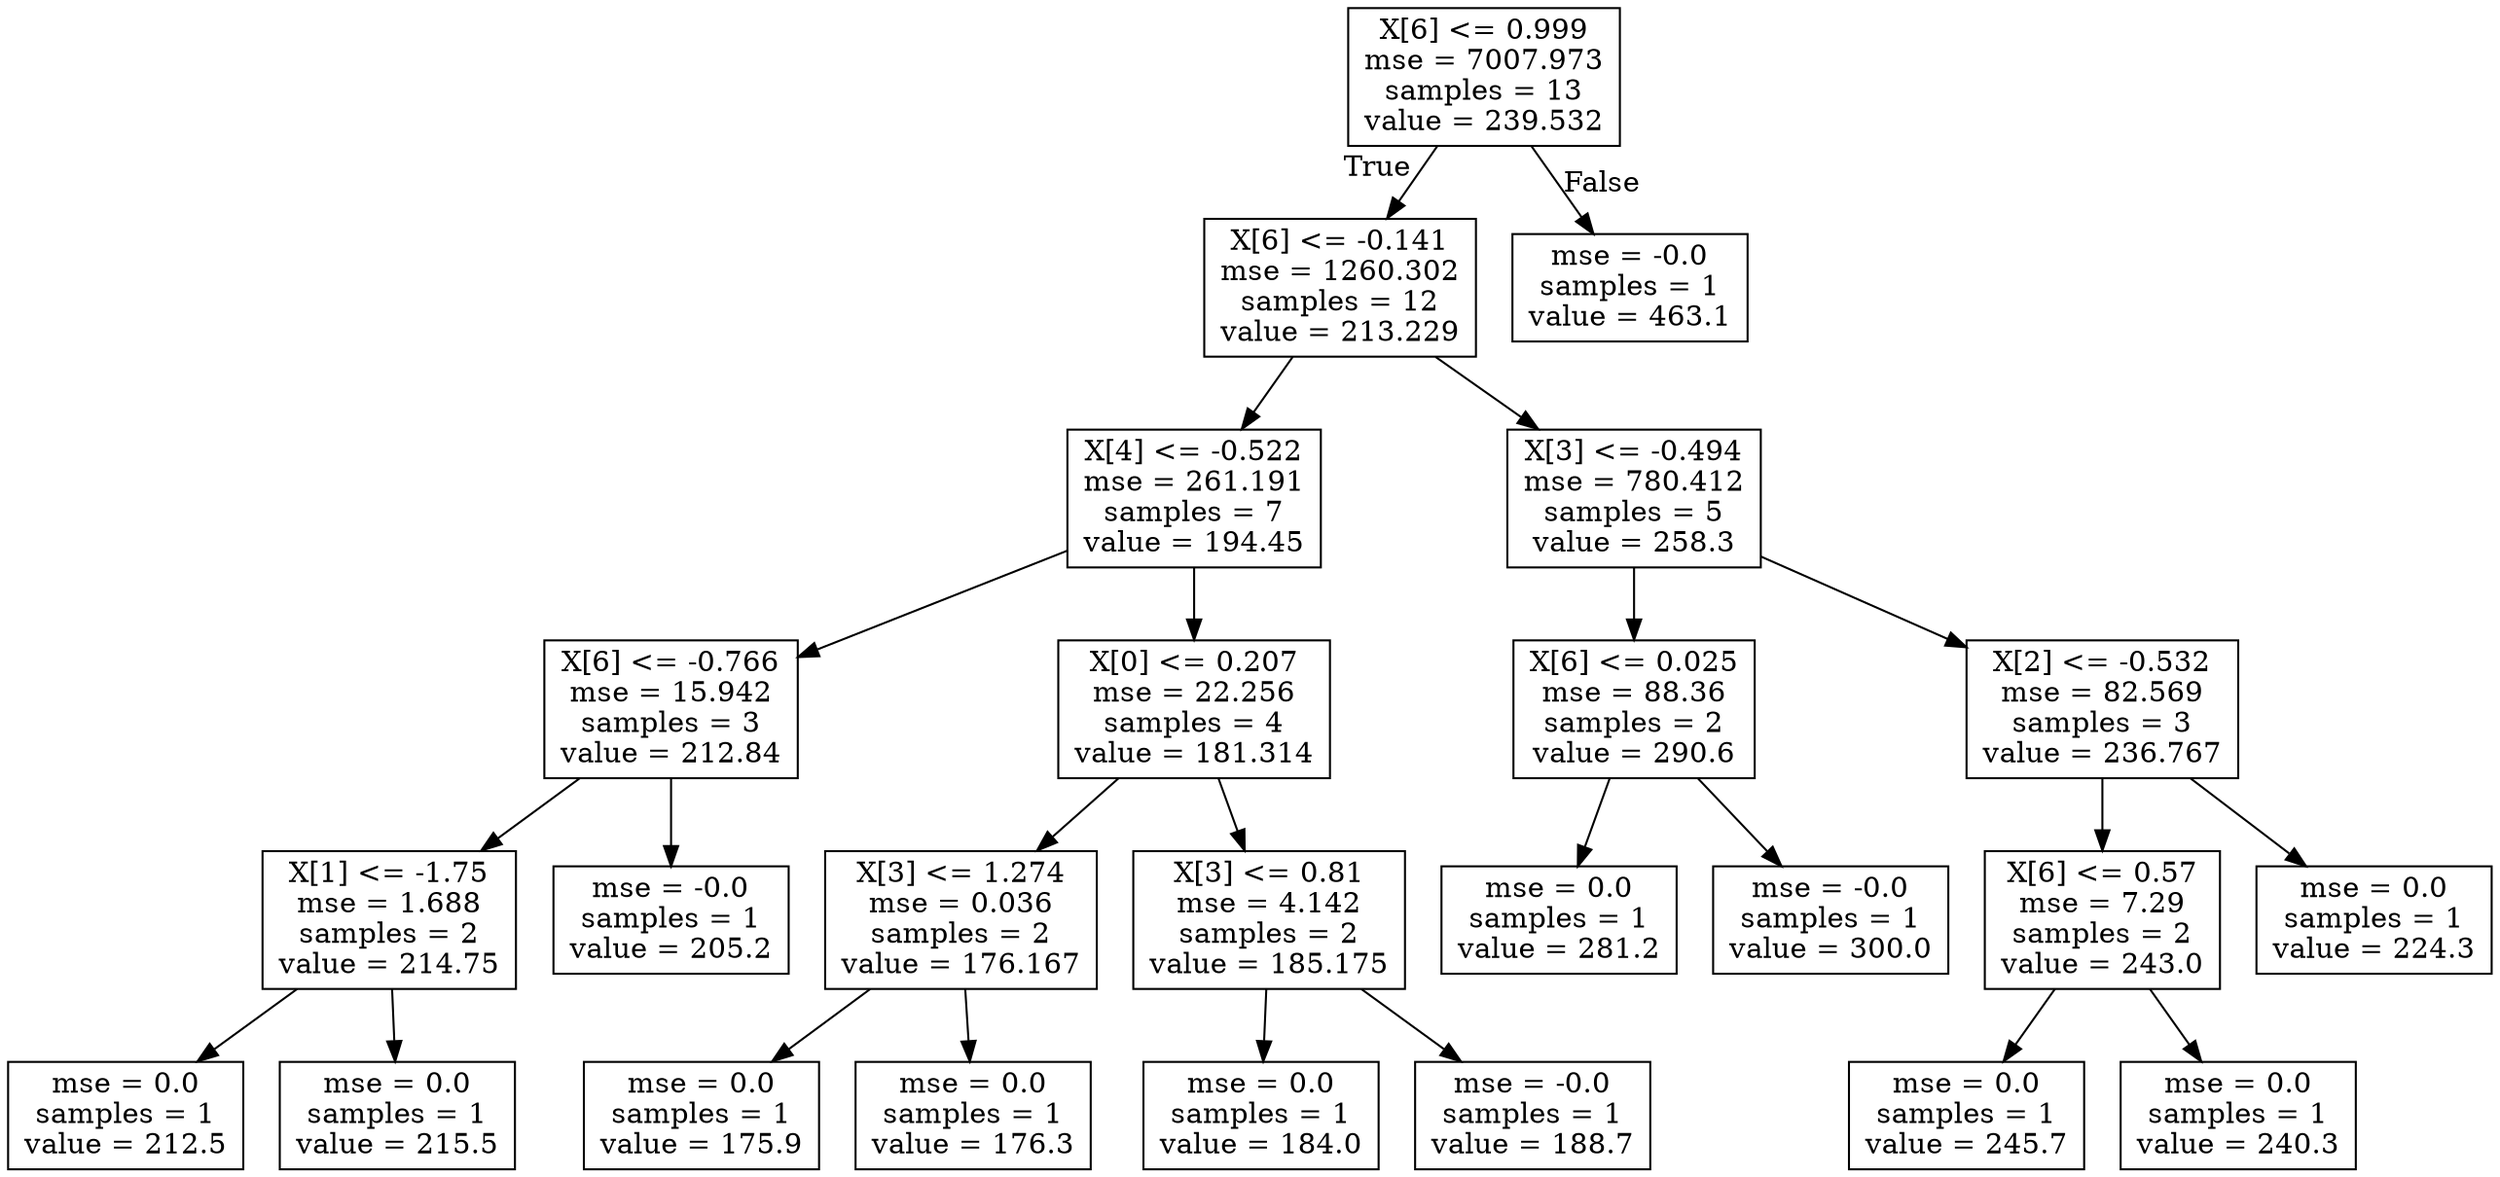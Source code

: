 digraph Tree {
node [shape=box] ;
0 [label="X[6] <= 0.999\nmse = 7007.973\nsamples = 13\nvalue = 239.532"] ;
1 [label="X[6] <= -0.141\nmse = 1260.302\nsamples = 12\nvalue = 213.229"] ;
0 -> 1 [labeldistance=2.5, labelangle=45, headlabel="True"] ;
2 [label="X[4] <= -0.522\nmse = 261.191\nsamples = 7\nvalue = 194.45"] ;
1 -> 2 ;
3 [label="X[6] <= -0.766\nmse = 15.942\nsamples = 3\nvalue = 212.84"] ;
2 -> 3 ;
4 [label="X[1] <= -1.75\nmse = 1.688\nsamples = 2\nvalue = 214.75"] ;
3 -> 4 ;
5 [label="mse = 0.0\nsamples = 1\nvalue = 212.5"] ;
4 -> 5 ;
6 [label="mse = 0.0\nsamples = 1\nvalue = 215.5"] ;
4 -> 6 ;
7 [label="mse = -0.0\nsamples = 1\nvalue = 205.2"] ;
3 -> 7 ;
8 [label="X[0] <= 0.207\nmse = 22.256\nsamples = 4\nvalue = 181.314"] ;
2 -> 8 ;
9 [label="X[3] <= 1.274\nmse = 0.036\nsamples = 2\nvalue = 176.167"] ;
8 -> 9 ;
10 [label="mse = 0.0\nsamples = 1\nvalue = 175.9"] ;
9 -> 10 ;
11 [label="mse = 0.0\nsamples = 1\nvalue = 176.3"] ;
9 -> 11 ;
12 [label="X[3] <= 0.81\nmse = 4.142\nsamples = 2\nvalue = 185.175"] ;
8 -> 12 ;
13 [label="mse = 0.0\nsamples = 1\nvalue = 184.0"] ;
12 -> 13 ;
14 [label="mse = -0.0\nsamples = 1\nvalue = 188.7"] ;
12 -> 14 ;
15 [label="X[3] <= -0.494\nmse = 780.412\nsamples = 5\nvalue = 258.3"] ;
1 -> 15 ;
16 [label="X[6] <= 0.025\nmse = 88.36\nsamples = 2\nvalue = 290.6"] ;
15 -> 16 ;
17 [label="mse = 0.0\nsamples = 1\nvalue = 281.2"] ;
16 -> 17 ;
18 [label="mse = -0.0\nsamples = 1\nvalue = 300.0"] ;
16 -> 18 ;
19 [label="X[2] <= -0.532\nmse = 82.569\nsamples = 3\nvalue = 236.767"] ;
15 -> 19 ;
20 [label="X[6] <= 0.57\nmse = 7.29\nsamples = 2\nvalue = 243.0"] ;
19 -> 20 ;
21 [label="mse = 0.0\nsamples = 1\nvalue = 245.7"] ;
20 -> 21 ;
22 [label="mse = 0.0\nsamples = 1\nvalue = 240.3"] ;
20 -> 22 ;
23 [label="mse = 0.0\nsamples = 1\nvalue = 224.3"] ;
19 -> 23 ;
24 [label="mse = -0.0\nsamples = 1\nvalue = 463.1"] ;
0 -> 24 [labeldistance=2.5, labelangle=-45, headlabel="False"] ;
}